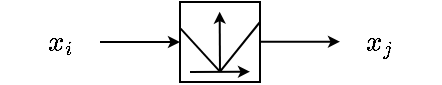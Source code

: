 <mxfile version="21.5.0" type="github">
  <diagram name="Page-1" id="9U17NZ5AbLxgAvTrxwjH">
    <mxGraphModel dx="554" dy="328" grid="1" gridSize="10" guides="1" tooltips="1" connect="1" arrows="1" fold="1" page="1" pageScale="1" pageWidth="827" pageHeight="1169" math="1" shadow="0">
      <root>
        <mxCell id="0" />
        <mxCell id="1" parent="0" />
        <mxCell id="RB8IdFSfCRNC2aMNj0Oc-1" value="" style="whiteSpace=wrap;html=1;aspect=fixed;" vertex="1" parent="1">
          <mxGeometry x="440" y="440" width="40" height="40" as="geometry" />
        </mxCell>
        <mxCell id="RB8IdFSfCRNC2aMNj0Oc-2" value="" style="endArrow=classic;html=1;rounded=0;endSize=3;" edge="1" parent="1">
          <mxGeometry width="50" height="50" relative="1" as="geometry">
            <mxPoint x="460" y="474.83" as="sourcePoint" />
            <mxPoint x="459.83" y="444.83" as="targetPoint" />
          </mxGeometry>
        </mxCell>
        <mxCell id="RB8IdFSfCRNC2aMNj0Oc-3" value="" style="endArrow=classic;html=1;rounded=0;endSize=3;" edge="1" parent="1">
          <mxGeometry width="50" height="50" relative="1" as="geometry">
            <mxPoint x="445" y="475" as="sourcePoint" />
            <mxPoint x="475" y="474.83" as="targetPoint" />
          </mxGeometry>
        </mxCell>
        <mxCell id="RB8IdFSfCRNC2aMNj0Oc-4" value="" style="endArrow=none;html=1;rounded=0;entryX=1;entryY=0.25;entryDx=0;entryDy=0;startSize=6;jumpSize=6;" edge="1" parent="1" target="RB8IdFSfCRNC2aMNj0Oc-1">
          <mxGeometry width="50" height="50" relative="1" as="geometry">
            <mxPoint x="460" y="474.83" as="sourcePoint" />
            <mxPoint x="480" y="454.83" as="targetPoint" />
          </mxGeometry>
        </mxCell>
        <mxCell id="RB8IdFSfCRNC2aMNj0Oc-5" value="" style="endArrow=none;html=1;rounded=0;entryX=0.008;entryY=0.333;entryDx=0;entryDy=0;entryPerimeter=0;" edge="1" parent="1" target="RB8IdFSfCRNC2aMNj0Oc-1">
          <mxGeometry width="50" height="50" relative="1" as="geometry">
            <mxPoint x="460" y="474.83" as="sourcePoint" />
            <mxPoint x="450" y="464.83" as="targetPoint" />
          </mxGeometry>
        </mxCell>
        <mxCell id="RB8IdFSfCRNC2aMNj0Oc-6" value="" style="endArrow=classic;html=1;rounded=0;entryX=0;entryY=0.5;entryDx=0;entryDy=0;endSize=3;" edge="1" parent="1" target="RB8IdFSfCRNC2aMNj0Oc-1">
          <mxGeometry width="50" height="50" relative="1" as="geometry">
            <mxPoint x="400" y="460" as="sourcePoint" />
            <mxPoint x="540" y="490" as="targetPoint" />
          </mxGeometry>
        </mxCell>
        <mxCell id="RB8IdFSfCRNC2aMNj0Oc-7" value="" style="endArrow=classic;html=1;rounded=0;entryX=0;entryY=0.5;entryDx=0;entryDy=0;endSize=3;" edge="1" parent="1">
          <mxGeometry width="50" height="50" relative="1" as="geometry">
            <mxPoint x="480" y="459.86" as="sourcePoint" />
            <mxPoint x="520" y="459.86" as="targetPoint" />
          </mxGeometry>
        </mxCell>
        <mxCell id="RB8IdFSfCRNC2aMNj0Oc-8" value="$$x_i$$" style="text;html=1;strokeColor=none;fillColor=none;align=center;verticalAlign=middle;whiteSpace=wrap;rounded=0;" vertex="1" parent="1">
          <mxGeometry x="350" y="445" width="60" height="30" as="geometry" />
        </mxCell>
        <mxCell id="RB8IdFSfCRNC2aMNj0Oc-22" value="$$x_j$$" style="text;html=1;strokeColor=none;fillColor=none;align=center;verticalAlign=middle;whiteSpace=wrap;rounded=0;" vertex="1" parent="1">
          <mxGeometry x="510" y="445" width="60" height="30" as="geometry" />
        </mxCell>
      </root>
    </mxGraphModel>
  </diagram>
</mxfile>
